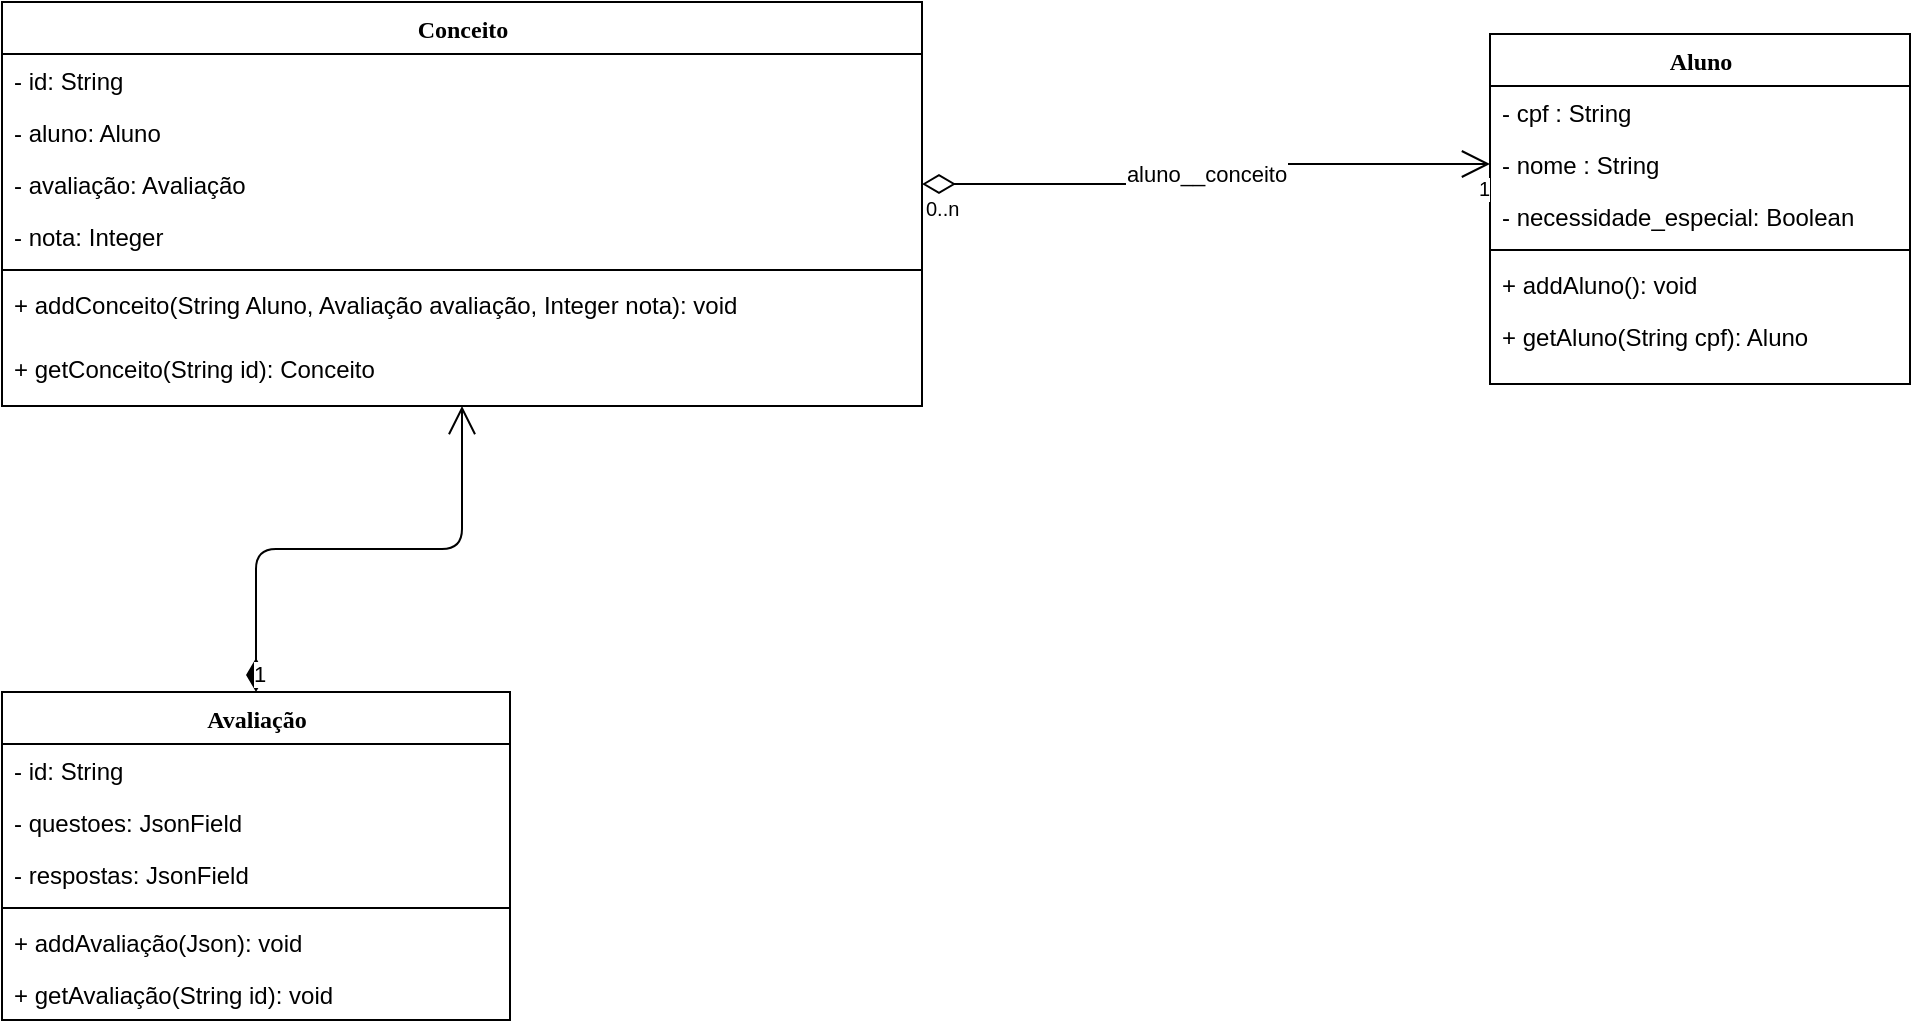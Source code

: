 <mxfile version="11.2.8" type="google" pages="1"><diagram name="Page-1" id="6133507b-19e7-1e82-6fc7-422aa6c4b21f"><mxGraphModel dx="1168" dy="700" grid="1" gridSize="10" guides="1" tooltips="1" connect="1" arrows="1" fold="1" page="1" pageScale="1" pageWidth="1100" pageHeight="850" background="#ffffff" math="0" shadow="0"><root><mxCell id="0"/><mxCell id="1" parent="0"/><mxCell id="78961159f06e98e8-17" value="&lt;div&gt;Conceito&lt;/div&gt;&lt;div&gt;&lt;br&gt;&lt;/div&gt;" style="swimlane;html=1;fontStyle=1;align=center;verticalAlign=top;childLayout=stackLayout;horizontal=1;startSize=26;horizontalStack=0;resizeParent=1;resizeLast=0;collapsible=1;marginBottom=0;swimlaneFillColor=#ffffff;rounded=0;shadow=0;comic=0;labelBackgroundColor=none;strokeColor=#000000;strokeWidth=1;fillColor=none;fontFamily=Verdana;fontSize=12;fontColor=#000000;" parent="1" vertex="1"><mxGeometry x="26" y="79" width="460" height="202" as="geometry"/></mxCell><mxCell id="78961159f06e98e8-23" value="- id: String" style="text;html=1;strokeColor=none;fillColor=none;align=left;verticalAlign=top;spacingLeft=4;spacingRight=4;whiteSpace=wrap;overflow=hidden;rotatable=0;points=[[0,0.5],[1,0.5]];portConstraint=eastwest;" parent="78961159f06e98e8-17" vertex="1"><mxGeometry y="26" width="460" height="26" as="geometry"/></mxCell><mxCell id="7ZH2O_LSXF8Bol6AOEmW-24" value="- aluno: Aluno" style="text;html=1;strokeColor=none;fillColor=none;align=left;verticalAlign=top;spacingLeft=4;spacingRight=4;whiteSpace=wrap;overflow=hidden;rotatable=0;points=[[0,0.5],[1,0.5]];portConstraint=eastwest;" vertex="1" parent="78961159f06e98e8-17"><mxGeometry y="52" width="460" height="26" as="geometry"/></mxCell><mxCell id="78961159f06e98e8-24" value="- avaliação: Avaliação" style="text;html=1;strokeColor=none;fillColor=none;align=left;verticalAlign=top;spacingLeft=4;spacingRight=4;whiteSpace=wrap;overflow=hidden;rotatable=0;points=[[0,0.5],[1,0.5]];portConstraint=eastwest;" parent="78961159f06e98e8-17" vertex="1"><mxGeometry y="78" width="460" height="26" as="geometry"/></mxCell><mxCell id="7ZH2O_LSXF8Bol6AOEmW-25" value="- nota: Integer" style="text;html=1;strokeColor=none;fillColor=none;align=left;verticalAlign=top;spacingLeft=4;spacingRight=4;whiteSpace=wrap;overflow=hidden;rotatable=0;points=[[0,0.5],[1,0.5]];portConstraint=eastwest;" vertex="1" parent="78961159f06e98e8-17"><mxGeometry y="104" width="460" height="26" as="geometry"/></mxCell><mxCell id="78961159f06e98e8-19" value="" style="line;html=1;strokeWidth=1;fillColor=none;align=left;verticalAlign=middle;spacingTop=-1;spacingLeft=3;spacingRight=3;rotatable=0;labelPosition=right;points=[];portConstraint=eastwest;" parent="78961159f06e98e8-17" vertex="1"><mxGeometry y="130" width="460" height="8" as="geometry"/></mxCell><mxCell id="78961159f06e98e8-27" value="+ addConceito(String Aluno, Avaliação avaliação, Integer nota): void" style="text;html=1;strokeColor=none;fillColor=none;align=left;verticalAlign=top;spacingLeft=4;spacingRight=4;whiteSpace=wrap;overflow=hidden;rotatable=0;points=[[0,0.5],[1,0.5]];portConstraint=eastwest;" parent="78961159f06e98e8-17" vertex="1"><mxGeometry y="138" width="460" height="32" as="geometry"/></mxCell><mxCell id="7ZH2O_LSXF8Bol6AOEmW-32" value="+ getConceito(String id): Conceito" style="text;html=1;strokeColor=none;fillColor=none;align=left;verticalAlign=top;spacingLeft=4;spacingRight=4;whiteSpace=wrap;overflow=hidden;rotatable=0;points=[[0,0.5],[1,0.5]];portConstraint=eastwest;" vertex="1" parent="78961159f06e98e8-17"><mxGeometry y="170" width="460" height="32" as="geometry"/></mxCell><mxCell id="7ZH2O_LSXF8Bol6AOEmW-1" value="Avaliação" style="swimlane;html=1;fontStyle=1;align=center;verticalAlign=top;childLayout=stackLayout;horizontal=1;startSize=26;horizontalStack=0;resizeParent=1;resizeLast=0;collapsible=1;marginBottom=0;swimlaneFillColor=#ffffff;rounded=0;shadow=0;comic=0;labelBackgroundColor=none;strokeColor=#000000;strokeWidth=1;fillColor=none;fontFamily=Verdana;fontSize=12;fontColor=#000000;" vertex="1" parent="1"><mxGeometry x="26" y="424" width="254" height="164" as="geometry"/></mxCell><mxCell id="7ZH2O_LSXF8Bol6AOEmW-2" value="- id: String" style="text;html=1;strokeColor=none;fillColor=none;align=left;verticalAlign=top;spacingLeft=4;spacingRight=4;whiteSpace=wrap;overflow=hidden;rotatable=0;points=[[0,0.5],[1,0.5]];portConstraint=eastwest;" vertex="1" parent="7ZH2O_LSXF8Bol6AOEmW-1"><mxGeometry y="26" width="254" height="26" as="geometry"/></mxCell><mxCell id="7ZH2O_LSXF8Bol6AOEmW-33" value="- questoes: JsonField" style="text;html=1;strokeColor=none;fillColor=none;align=left;verticalAlign=top;spacingLeft=4;spacingRight=4;whiteSpace=wrap;overflow=hidden;rotatable=0;points=[[0,0.5],[1,0.5]];portConstraint=eastwest;" vertex="1" parent="7ZH2O_LSXF8Bol6AOEmW-1"><mxGeometry y="52" width="254" height="26" as="geometry"/></mxCell><mxCell id="7ZH2O_LSXF8Bol6AOEmW-3" value="- respostas: JsonField" style="text;html=1;strokeColor=none;fillColor=none;align=left;verticalAlign=top;spacingLeft=4;spacingRight=4;whiteSpace=wrap;overflow=hidden;rotatable=0;points=[[0,0.5],[1,0.5]];portConstraint=eastwest;" vertex="1" parent="7ZH2O_LSXF8Bol6AOEmW-1"><mxGeometry y="78" width="254" height="26" as="geometry"/></mxCell><mxCell id="7ZH2O_LSXF8Bol6AOEmW-4" value="" style="line;html=1;strokeWidth=1;fillColor=none;align=left;verticalAlign=middle;spacingTop=-1;spacingLeft=3;spacingRight=3;rotatable=0;labelPosition=right;points=[];portConstraint=eastwest;" vertex="1" parent="7ZH2O_LSXF8Bol6AOEmW-1"><mxGeometry y="104" width="254" height="8" as="geometry"/></mxCell><mxCell id="7ZH2O_LSXF8Bol6AOEmW-5" value="+ addAvaliação(Json): void" style="text;html=1;strokeColor=none;fillColor=none;align=left;verticalAlign=top;spacingLeft=4;spacingRight=4;whiteSpace=wrap;overflow=hidden;rotatable=0;points=[[0,0.5],[1,0.5]];portConstraint=eastwest;" vertex="1" parent="7ZH2O_LSXF8Bol6AOEmW-1"><mxGeometry y="112" width="254" height="26" as="geometry"/></mxCell><mxCell id="7ZH2O_LSXF8Bol6AOEmW-34" value="+ getAvaliação(String id): void" style="text;html=1;strokeColor=none;fillColor=none;align=left;verticalAlign=top;spacingLeft=4;spacingRight=4;whiteSpace=wrap;overflow=hidden;rotatable=0;points=[[0,0.5],[1,0.5]];portConstraint=eastwest;" vertex="1" parent="7ZH2O_LSXF8Bol6AOEmW-1"><mxGeometry y="138" width="254" height="26" as="geometry"/></mxCell><mxCell id="7ZH2O_LSXF8Bol6AOEmW-6" value="&lt;div&gt;Aluno&lt;/div&gt;&lt;div&gt;&lt;br&gt;&lt;/div&gt;" style="swimlane;html=1;fontStyle=1;align=center;verticalAlign=top;childLayout=stackLayout;horizontal=1;startSize=26;horizontalStack=0;resizeParent=1;resizeLast=0;collapsible=1;marginBottom=0;swimlaneFillColor=#ffffff;rounded=0;shadow=0;comic=0;labelBackgroundColor=none;strokeColor=#000000;strokeWidth=1;fillColor=none;fontFamily=Verdana;fontSize=12;fontColor=#000000;" vertex="1" parent="1"><mxGeometry x="770" y="95" width="210" height="175" as="geometry"/></mxCell><mxCell id="7ZH2O_LSXF8Bol6AOEmW-7" value="&lt;div&gt;- cpf : String&lt;/div&gt;" style="text;html=1;strokeColor=none;fillColor=none;align=left;verticalAlign=top;spacingLeft=4;spacingRight=4;whiteSpace=wrap;overflow=hidden;rotatable=0;points=[[0,0.5],[1,0.5]];portConstraint=eastwest;" vertex="1" parent="7ZH2O_LSXF8Bol6AOEmW-6"><mxGeometry y="26" width="210" height="26" as="geometry"/></mxCell><mxCell id="7ZH2O_LSXF8Bol6AOEmW-8" value="&lt;div&gt;- nome : String&lt;/div&gt;&lt;div&gt;&lt;br&gt;&lt;/div&gt;" style="text;html=1;strokeColor=none;fillColor=none;align=left;verticalAlign=top;spacingLeft=4;spacingRight=4;whiteSpace=wrap;overflow=hidden;rotatable=0;points=[[0,0.5],[1,0.5]];portConstraint=eastwest;" vertex="1" parent="7ZH2O_LSXF8Bol6AOEmW-6"><mxGeometry y="52" width="210" height="26" as="geometry"/></mxCell><mxCell id="7ZH2O_LSXF8Bol6AOEmW-22" value="- necessidade_especial: Boolean" style="text;strokeColor=none;fillColor=none;align=left;verticalAlign=top;spacingLeft=4;spacingRight=4;overflow=hidden;rotatable=0;points=[[0,0.5],[1,0.5]];portConstraint=eastwest;" vertex="1" parent="7ZH2O_LSXF8Bol6AOEmW-6"><mxGeometry y="78" width="210" height="26" as="geometry"/></mxCell><mxCell id="7ZH2O_LSXF8Bol6AOEmW-9" value="" style="line;html=1;strokeWidth=1;fillColor=none;align=left;verticalAlign=middle;spacingTop=-1;spacingLeft=3;spacingRight=3;rotatable=0;labelPosition=right;points=[];portConstraint=eastwest;" vertex="1" parent="7ZH2O_LSXF8Bol6AOEmW-6"><mxGeometry y="104" width="210" height="8" as="geometry"/></mxCell><mxCell id="7ZH2O_LSXF8Bol6AOEmW-10" value="+ addAluno(): void" style="text;html=1;strokeColor=none;fillColor=none;align=left;verticalAlign=top;spacingLeft=4;spacingRight=4;whiteSpace=wrap;overflow=hidden;rotatable=0;points=[[0,0.5],[1,0.5]];portConstraint=eastwest;" vertex="1" parent="7ZH2O_LSXF8Bol6AOEmW-6"><mxGeometry y="112" width="210" height="26" as="geometry"/></mxCell><mxCell id="7ZH2O_LSXF8Bol6AOEmW-28" value="+ getAluno(String cpf): Aluno" style="text;html=1;strokeColor=none;fillColor=none;align=left;verticalAlign=top;spacingLeft=4;spacingRight=4;whiteSpace=wrap;overflow=hidden;rotatable=0;points=[[0,0.5],[1,0.5]];portConstraint=eastwest;" vertex="1" parent="7ZH2O_LSXF8Bol6AOEmW-6"><mxGeometry y="138" width="210" height="26" as="geometry"/></mxCell><mxCell id="7ZH2O_LSXF8Bol6AOEmW-16" value="&lt;div&gt;aluno__conceito&lt;/div&gt;" style="endArrow=open;html=1;endSize=12;startArrow=diamondThin;startSize=14;startFill=0;edgeStyle=orthogonalEdgeStyle;entryX=0;entryY=0.5;entryDx=0;entryDy=0;exitX=1;exitY=0.5;exitDx=0;exitDy=0;" edge="1" parent="1" source="78961159f06e98e8-24" target="7ZH2O_LSXF8Bol6AOEmW-8"><mxGeometry relative="1" as="geometry"><mxPoint x="360" y="200" as="sourcePoint"/><mxPoint x="410" y="182.5" as="targetPoint"/></mxGeometry></mxCell><mxCell id="7ZH2O_LSXF8Bol6AOEmW-17" value="0..n" style="resizable=0;html=1;align=left;verticalAlign=top;labelBackgroundColor=#ffffff;fontSize=10;" connectable="0" vertex="1" parent="7ZH2O_LSXF8Bol6AOEmW-16"><mxGeometry x="-1" relative="1" as="geometry"/></mxCell><mxCell id="7ZH2O_LSXF8Bol6AOEmW-18" value="1" style="resizable=0;html=1;align=right;verticalAlign=top;labelBackgroundColor=#ffffff;fontSize=10;" connectable="0" vertex="1" parent="7ZH2O_LSXF8Bol6AOEmW-16"><mxGeometry x="1" relative="1" as="geometry"/></mxCell><mxCell id="7ZH2O_LSXF8Bol6AOEmW-21" value="1" style="endArrow=open;html=1;endSize=12;startArrow=diamondThin;startSize=14;startFill=1;edgeStyle=orthogonalEdgeStyle;align=left;verticalAlign=bottom;entryX=0.5;entryY=1;entryDx=0;entryDy=0;exitX=0.5;exitY=0;exitDx=0;exitDy=0;" edge="1" parent="1" source="7ZH2O_LSXF8Bol6AOEmW-1" target="78961159f06e98e8-17"><mxGeometry x="-1" y="3" relative="1" as="geometry"><mxPoint x="70" y="540" as="sourcePoint"/><mxPoint x="230" y="540" as="targetPoint"/></mxGeometry></mxCell></root></mxGraphModel></diagram></mxfile>